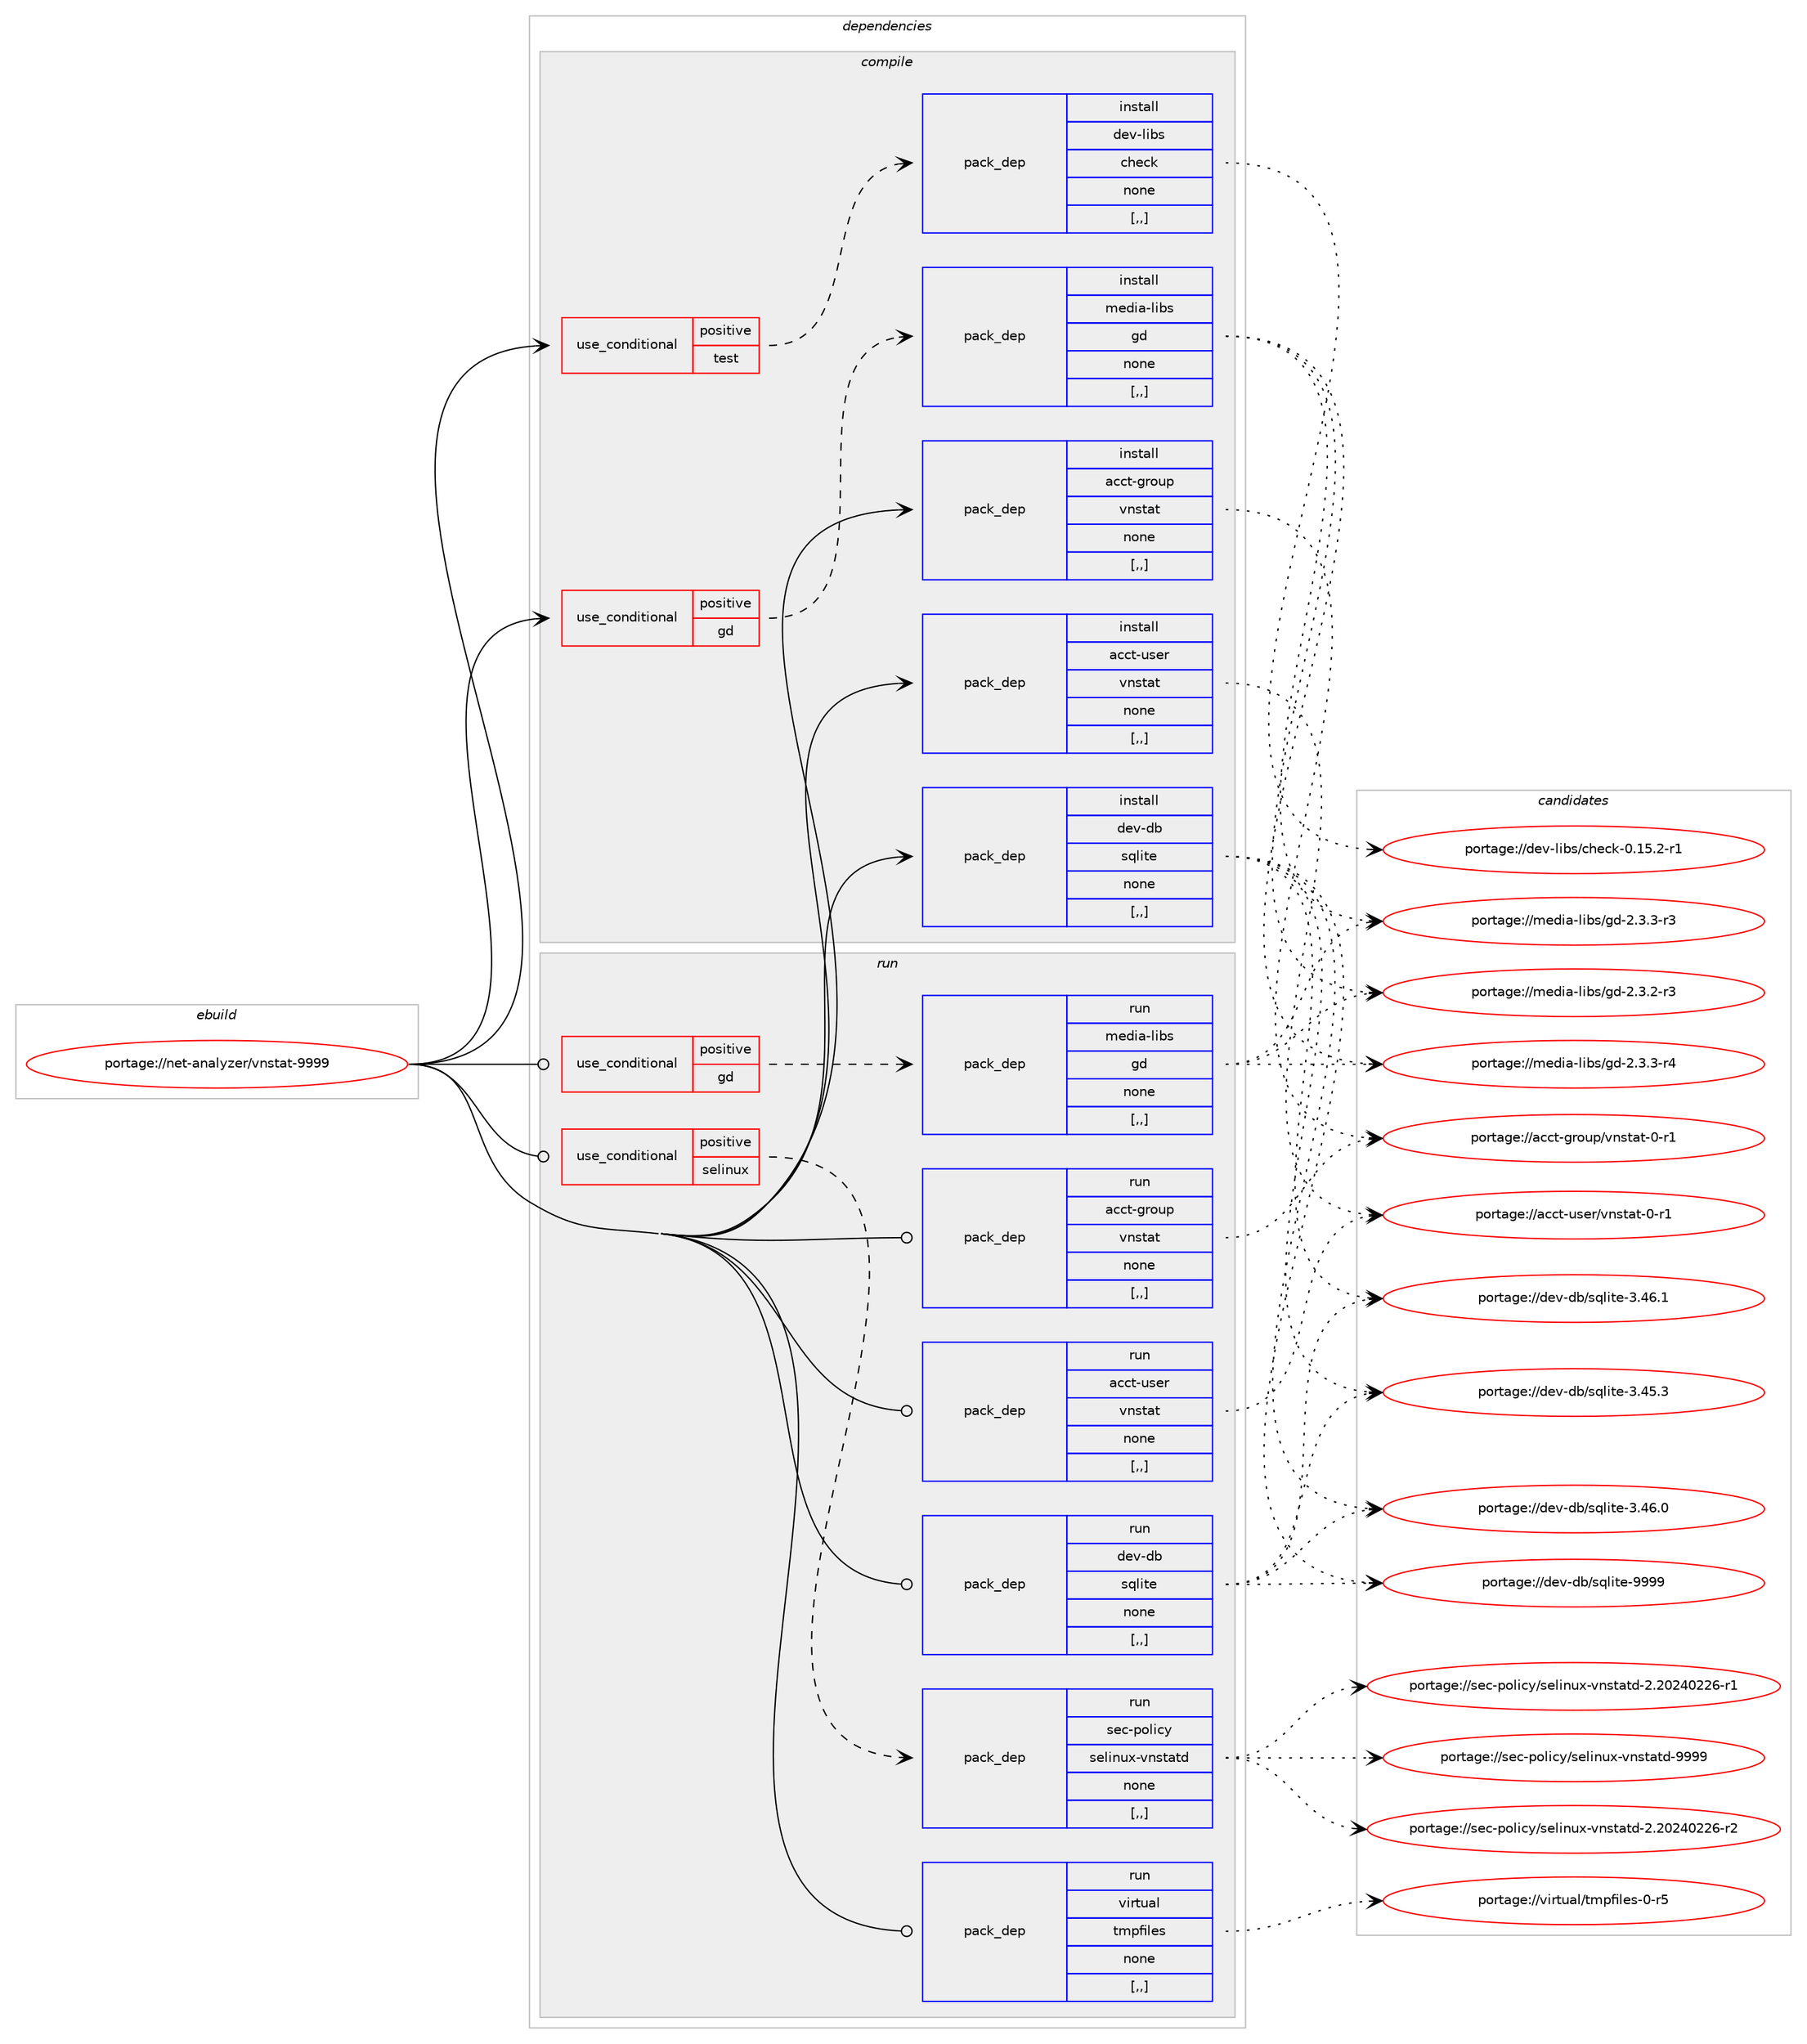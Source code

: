 digraph prolog {

# *************
# Graph options
# *************

newrank=true;
concentrate=true;
compound=true;
graph [rankdir=LR,fontname=Helvetica,fontsize=10,ranksep=1.5];#, ranksep=2.5, nodesep=0.2];
edge  [arrowhead=vee];
node  [fontname=Helvetica,fontsize=10];

# **********
# The ebuild
# **********

subgraph cluster_leftcol {
color=gray;
label=<<i>ebuild</i>>;
id [label="portage://net-analyzer/vnstat-9999", color=red, width=4, href="../net-analyzer/vnstat-9999.svg"];
}

# ****************
# The dependencies
# ****************

subgraph cluster_midcol {
color=gray;
label=<<i>dependencies</i>>;
subgraph cluster_compile {
fillcolor="#eeeeee";
style=filled;
label=<<i>compile</i>>;
subgraph cond222643 {
dependency854243 [label=<<TABLE BORDER="0" CELLBORDER="1" CELLSPACING="0" CELLPADDING="4"><TR><TD ROWSPAN="3" CELLPADDING="10">use_conditional</TD></TR><TR><TD>positive</TD></TR><TR><TD>gd</TD></TR></TABLE>>, shape=none, color=red];
subgraph pack625244 {
dependency854244 [label=<<TABLE BORDER="0" CELLBORDER="1" CELLSPACING="0" CELLPADDING="4" WIDTH="220"><TR><TD ROWSPAN="6" CELLPADDING="30">pack_dep</TD></TR><TR><TD WIDTH="110">install</TD></TR><TR><TD>media-libs</TD></TR><TR><TD>gd</TD></TR><TR><TD>none</TD></TR><TR><TD>[,,]</TD></TR></TABLE>>, shape=none, color=blue];
}
dependency854243:e -> dependency854244:w [weight=20,style="dashed",arrowhead="vee"];
}
id:e -> dependency854243:w [weight=20,style="solid",arrowhead="vee"];
subgraph cond222644 {
dependency854245 [label=<<TABLE BORDER="0" CELLBORDER="1" CELLSPACING="0" CELLPADDING="4"><TR><TD ROWSPAN="3" CELLPADDING="10">use_conditional</TD></TR><TR><TD>positive</TD></TR><TR><TD>test</TD></TR></TABLE>>, shape=none, color=red];
subgraph pack625245 {
dependency854246 [label=<<TABLE BORDER="0" CELLBORDER="1" CELLSPACING="0" CELLPADDING="4" WIDTH="220"><TR><TD ROWSPAN="6" CELLPADDING="30">pack_dep</TD></TR><TR><TD WIDTH="110">install</TD></TR><TR><TD>dev-libs</TD></TR><TR><TD>check</TD></TR><TR><TD>none</TD></TR><TR><TD>[,,]</TD></TR></TABLE>>, shape=none, color=blue];
}
dependency854245:e -> dependency854246:w [weight=20,style="dashed",arrowhead="vee"];
}
id:e -> dependency854245:w [weight=20,style="solid",arrowhead="vee"];
subgraph pack625246 {
dependency854247 [label=<<TABLE BORDER="0" CELLBORDER="1" CELLSPACING="0" CELLPADDING="4" WIDTH="220"><TR><TD ROWSPAN="6" CELLPADDING="30">pack_dep</TD></TR><TR><TD WIDTH="110">install</TD></TR><TR><TD>acct-group</TD></TR><TR><TD>vnstat</TD></TR><TR><TD>none</TD></TR><TR><TD>[,,]</TD></TR></TABLE>>, shape=none, color=blue];
}
id:e -> dependency854247:w [weight=20,style="solid",arrowhead="vee"];
subgraph pack625247 {
dependency854248 [label=<<TABLE BORDER="0" CELLBORDER="1" CELLSPACING="0" CELLPADDING="4" WIDTH="220"><TR><TD ROWSPAN="6" CELLPADDING="30">pack_dep</TD></TR><TR><TD WIDTH="110">install</TD></TR><TR><TD>acct-user</TD></TR><TR><TD>vnstat</TD></TR><TR><TD>none</TD></TR><TR><TD>[,,]</TD></TR></TABLE>>, shape=none, color=blue];
}
id:e -> dependency854248:w [weight=20,style="solid",arrowhead="vee"];
subgraph pack625248 {
dependency854249 [label=<<TABLE BORDER="0" CELLBORDER="1" CELLSPACING="0" CELLPADDING="4" WIDTH="220"><TR><TD ROWSPAN="6" CELLPADDING="30">pack_dep</TD></TR><TR><TD WIDTH="110">install</TD></TR><TR><TD>dev-db</TD></TR><TR><TD>sqlite</TD></TR><TR><TD>none</TD></TR><TR><TD>[,,]</TD></TR></TABLE>>, shape=none, color=blue];
}
id:e -> dependency854249:w [weight=20,style="solid",arrowhead="vee"];
}
subgraph cluster_compileandrun {
fillcolor="#eeeeee";
style=filled;
label=<<i>compile and run</i>>;
}
subgraph cluster_run {
fillcolor="#eeeeee";
style=filled;
label=<<i>run</i>>;
subgraph cond222645 {
dependency854250 [label=<<TABLE BORDER="0" CELLBORDER="1" CELLSPACING="0" CELLPADDING="4"><TR><TD ROWSPAN="3" CELLPADDING="10">use_conditional</TD></TR><TR><TD>positive</TD></TR><TR><TD>gd</TD></TR></TABLE>>, shape=none, color=red];
subgraph pack625249 {
dependency854251 [label=<<TABLE BORDER="0" CELLBORDER="1" CELLSPACING="0" CELLPADDING="4" WIDTH="220"><TR><TD ROWSPAN="6" CELLPADDING="30">pack_dep</TD></TR><TR><TD WIDTH="110">run</TD></TR><TR><TD>media-libs</TD></TR><TR><TD>gd</TD></TR><TR><TD>none</TD></TR><TR><TD>[,,]</TD></TR></TABLE>>, shape=none, color=blue];
}
dependency854250:e -> dependency854251:w [weight=20,style="dashed",arrowhead="vee"];
}
id:e -> dependency854250:w [weight=20,style="solid",arrowhead="odot"];
subgraph cond222646 {
dependency854252 [label=<<TABLE BORDER="0" CELLBORDER="1" CELLSPACING="0" CELLPADDING="4"><TR><TD ROWSPAN="3" CELLPADDING="10">use_conditional</TD></TR><TR><TD>positive</TD></TR><TR><TD>selinux</TD></TR></TABLE>>, shape=none, color=red];
subgraph pack625250 {
dependency854253 [label=<<TABLE BORDER="0" CELLBORDER="1" CELLSPACING="0" CELLPADDING="4" WIDTH="220"><TR><TD ROWSPAN="6" CELLPADDING="30">pack_dep</TD></TR><TR><TD WIDTH="110">run</TD></TR><TR><TD>sec-policy</TD></TR><TR><TD>selinux-vnstatd</TD></TR><TR><TD>none</TD></TR><TR><TD>[,,]</TD></TR></TABLE>>, shape=none, color=blue];
}
dependency854252:e -> dependency854253:w [weight=20,style="dashed",arrowhead="vee"];
}
id:e -> dependency854252:w [weight=20,style="solid",arrowhead="odot"];
subgraph pack625251 {
dependency854254 [label=<<TABLE BORDER="0" CELLBORDER="1" CELLSPACING="0" CELLPADDING="4" WIDTH="220"><TR><TD ROWSPAN="6" CELLPADDING="30">pack_dep</TD></TR><TR><TD WIDTH="110">run</TD></TR><TR><TD>acct-group</TD></TR><TR><TD>vnstat</TD></TR><TR><TD>none</TD></TR><TR><TD>[,,]</TD></TR></TABLE>>, shape=none, color=blue];
}
id:e -> dependency854254:w [weight=20,style="solid",arrowhead="odot"];
subgraph pack625252 {
dependency854255 [label=<<TABLE BORDER="0" CELLBORDER="1" CELLSPACING="0" CELLPADDING="4" WIDTH="220"><TR><TD ROWSPAN="6" CELLPADDING="30">pack_dep</TD></TR><TR><TD WIDTH="110">run</TD></TR><TR><TD>acct-user</TD></TR><TR><TD>vnstat</TD></TR><TR><TD>none</TD></TR><TR><TD>[,,]</TD></TR></TABLE>>, shape=none, color=blue];
}
id:e -> dependency854255:w [weight=20,style="solid",arrowhead="odot"];
subgraph pack625253 {
dependency854256 [label=<<TABLE BORDER="0" CELLBORDER="1" CELLSPACING="0" CELLPADDING="4" WIDTH="220"><TR><TD ROWSPAN="6" CELLPADDING="30">pack_dep</TD></TR><TR><TD WIDTH="110">run</TD></TR><TR><TD>dev-db</TD></TR><TR><TD>sqlite</TD></TR><TR><TD>none</TD></TR><TR><TD>[,,]</TD></TR></TABLE>>, shape=none, color=blue];
}
id:e -> dependency854256:w [weight=20,style="solid",arrowhead="odot"];
subgraph pack625254 {
dependency854257 [label=<<TABLE BORDER="0" CELLBORDER="1" CELLSPACING="0" CELLPADDING="4" WIDTH="220"><TR><TD ROWSPAN="6" CELLPADDING="30">pack_dep</TD></TR><TR><TD WIDTH="110">run</TD></TR><TR><TD>virtual</TD></TR><TR><TD>tmpfiles</TD></TR><TR><TD>none</TD></TR><TR><TD>[,,]</TD></TR></TABLE>>, shape=none, color=blue];
}
id:e -> dependency854257:w [weight=20,style="solid",arrowhead="odot"];
}
}

# **************
# The candidates
# **************

subgraph cluster_choices {
rank=same;
color=gray;
label=<<i>candidates</i>>;

subgraph choice625244 {
color=black;
nodesep=1;
choice109101100105974510810598115471031004550465146514511452 [label="portage://media-libs/gd-2.3.3-r4", color=red, width=4,href="../media-libs/gd-2.3.3-r4.svg"];
choice109101100105974510810598115471031004550465146514511451 [label="portage://media-libs/gd-2.3.3-r3", color=red, width=4,href="../media-libs/gd-2.3.3-r3.svg"];
choice109101100105974510810598115471031004550465146504511451 [label="portage://media-libs/gd-2.3.2-r3", color=red, width=4,href="../media-libs/gd-2.3.2-r3.svg"];
dependency854244:e -> choice109101100105974510810598115471031004550465146514511452:w [style=dotted,weight="100"];
dependency854244:e -> choice109101100105974510810598115471031004550465146514511451:w [style=dotted,weight="100"];
dependency854244:e -> choice109101100105974510810598115471031004550465146504511451:w [style=dotted,weight="100"];
}
subgraph choice625245 {
color=black;
nodesep=1;
choice1001011184510810598115479910410199107454846495346504511449 [label="portage://dev-libs/check-0.15.2-r1", color=red, width=4,href="../dev-libs/check-0.15.2-r1.svg"];
dependency854246:e -> choice1001011184510810598115479910410199107454846495346504511449:w [style=dotted,weight="100"];
}
subgraph choice625246 {
color=black;
nodesep=1;
choice97999911645103114111117112471181101151169711645484511449 [label="portage://acct-group/vnstat-0-r1", color=red, width=4,href="../acct-group/vnstat-0-r1.svg"];
dependency854247:e -> choice97999911645103114111117112471181101151169711645484511449:w [style=dotted,weight="100"];
}
subgraph choice625247 {
color=black;
nodesep=1;
choice97999911645117115101114471181101151169711645484511449 [label="portage://acct-user/vnstat-0-r1", color=red, width=4,href="../acct-user/vnstat-0-r1.svg"];
dependency854248:e -> choice97999911645117115101114471181101151169711645484511449:w [style=dotted,weight="100"];
}
subgraph choice625248 {
color=black;
nodesep=1;
choice1001011184510098471151131081051161014557575757 [label="portage://dev-db/sqlite-9999", color=red, width=4,href="../dev-db/sqlite-9999.svg"];
choice10010111845100984711511310810511610145514652544649 [label="portage://dev-db/sqlite-3.46.1", color=red, width=4,href="../dev-db/sqlite-3.46.1.svg"];
choice10010111845100984711511310810511610145514652544648 [label="portage://dev-db/sqlite-3.46.0", color=red, width=4,href="../dev-db/sqlite-3.46.0.svg"];
choice10010111845100984711511310810511610145514652534651 [label="portage://dev-db/sqlite-3.45.3", color=red, width=4,href="../dev-db/sqlite-3.45.3.svg"];
dependency854249:e -> choice1001011184510098471151131081051161014557575757:w [style=dotted,weight="100"];
dependency854249:e -> choice10010111845100984711511310810511610145514652544649:w [style=dotted,weight="100"];
dependency854249:e -> choice10010111845100984711511310810511610145514652544648:w [style=dotted,weight="100"];
dependency854249:e -> choice10010111845100984711511310810511610145514652534651:w [style=dotted,weight="100"];
}
subgraph choice625249 {
color=black;
nodesep=1;
choice109101100105974510810598115471031004550465146514511452 [label="portage://media-libs/gd-2.3.3-r4", color=red, width=4,href="../media-libs/gd-2.3.3-r4.svg"];
choice109101100105974510810598115471031004550465146514511451 [label="portage://media-libs/gd-2.3.3-r3", color=red, width=4,href="../media-libs/gd-2.3.3-r3.svg"];
choice109101100105974510810598115471031004550465146504511451 [label="portage://media-libs/gd-2.3.2-r3", color=red, width=4,href="../media-libs/gd-2.3.2-r3.svg"];
dependency854251:e -> choice109101100105974510810598115471031004550465146514511452:w [style=dotted,weight="100"];
dependency854251:e -> choice109101100105974510810598115471031004550465146514511451:w [style=dotted,weight="100"];
dependency854251:e -> choice109101100105974510810598115471031004550465146504511451:w [style=dotted,weight="100"];
}
subgraph choice625250 {
color=black;
nodesep=1;
choice1151019945112111108105991214711510110810511011712045118110115116971161004557575757 [label="portage://sec-policy/selinux-vnstatd-9999", color=red, width=4,href="../sec-policy/selinux-vnstatd-9999.svg"];
choice11510199451121111081059912147115101108105110117120451181101151169711610045504650485052485050544511450 [label="portage://sec-policy/selinux-vnstatd-2.20240226-r2", color=red, width=4,href="../sec-policy/selinux-vnstatd-2.20240226-r2.svg"];
choice11510199451121111081059912147115101108105110117120451181101151169711610045504650485052485050544511449 [label="portage://sec-policy/selinux-vnstatd-2.20240226-r1", color=red, width=4,href="../sec-policy/selinux-vnstatd-2.20240226-r1.svg"];
dependency854253:e -> choice1151019945112111108105991214711510110810511011712045118110115116971161004557575757:w [style=dotted,weight="100"];
dependency854253:e -> choice11510199451121111081059912147115101108105110117120451181101151169711610045504650485052485050544511450:w [style=dotted,weight="100"];
dependency854253:e -> choice11510199451121111081059912147115101108105110117120451181101151169711610045504650485052485050544511449:w [style=dotted,weight="100"];
}
subgraph choice625251 {
color=black;
nodesep=1;
choice97999911645103114111117112471181101151169711645484511449 [label="portage://acct-group/vnstat-0-r1", color=red, width=4,href="../acct-group/vnstat-0-r1.svg"];
dependency854254:e -> choice97999911645103114111117112471181101151169711645484511449:w [style=dotted,weight="100"];
}
subgraph choice625252 {
color=black;
nodesep=1;
choice97999911645117115101114471181101151169711645484511449 [label="portage://acct-user/vnstat-0-r1", color=red, width=4,href="../acct-user/vnstat-0-r1.svg"];
dependency854255:e -> choice97999911645117115101114471181101151169711645484511449:w [style=dotted,weight="100"];
}
subgraph choice625253 {
color=black;
nodesep=1;
choice1001011184510098471151131081051161014557575757 [label="portage://dev-db/sqlite-9999", color=red, width=4,href="../dev-db/sqlite-9999.svg"];
choice10010111845100984711511310810511610145514652544649 [label="portage://dev-db/sqlite-3.46.1", color=red, width=4,href="../dev-db/sqlite-3.46.1.svg"];
choice10010111845100984711511310810511610145514652544648 [label="portage://dev-db/sqlite-3.46.0", color=red, width=4,href="../dev-db/sqlite-3.46.0.svg"];
choice10010111845100984711511310810511610145514652534651 [label="portage://dev-db/sqlite-3.45.3", color=red, width=4,href="../dev-db/sqlite-3.45.3.svg"];
dependency854256:e -> choice1001011184510098471151131081051161014557575757:w [style=dotted,weight="100"];
dependency854256:e -> choice10010111845100984711511310810511610145514652544649:w [style=dotted,weight="100"];
dependency854256:e -> choice10010111845100984711511310810511610145514652544648:w [style=dotted,weight="100"];
dependency854256:e -> choice10010111845100984711511310810511610145514652534651:w [style=dotted,weight="100"];
}
subgraph choice625254 {
color=black;
nodesep=1;
choice118105114116117971084711610911210210510810111545484511453 [label="portage://virtual/tmpfiles-0-r5", color=red, width=4,href="../virtual/tmpfiles-0-r5.svg"];
dependency854257:e -> choice118105114116117971084711610911210210510810111545484511453:w [style=dotted,weight="100"];
}
}

}
